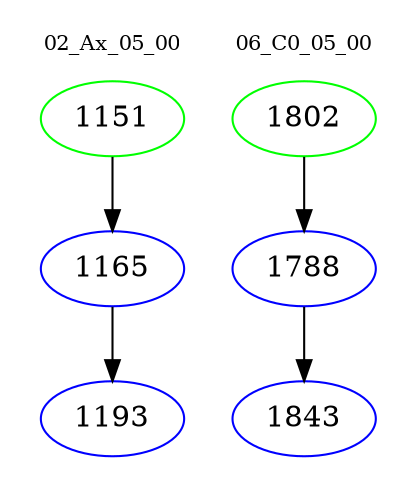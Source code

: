 digraph{
subgraph cluster_0 {
color = white
label = "02_Ax_05_00";
fontsize=10;
T0_1151 [label="1151", color="green"]
T0_1151 -> T0_1165 [color="black"]
T0_1165 [label="1165", color="blue"]
T0_1165 -> T0_1193 [color="black"]
T0_1193 [label="1193", color="blue"]
}
subgraph cluster_1 {
color = white
label = "06_C0_05_00";
fontsize=10;
T1_1802 [label="1802", color="green"]
T1_1802 -> T1_1788 [color="black"]
T1_1788 [label="1788", color="blue"]
T1_1788 -> T1_1843 [color="black"]
T1_1843 [label="1843", color="blue"]
}
}
